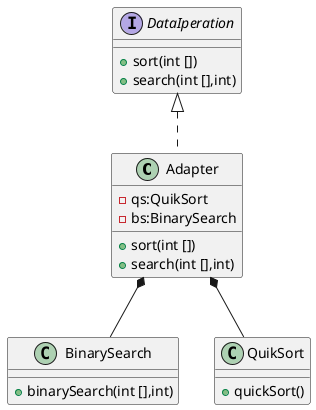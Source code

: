 @startuml
'https://plantuml.com/class-diagram

class Adapter{
-qs:QuikSort
-bs:BinarySearch
+sort(int [])
+search(int [],int)
}

DataIperation <|..Adapter

Adapter *-- BinarySearch
Adapter *-- QuikSort

interface DataIperation{
+sort(int [])
+search(int [],int)
}

class QuikSort{
+quickSort()
}

class BinarySearch{
+binarySearch(int [],int)
}



@enduml